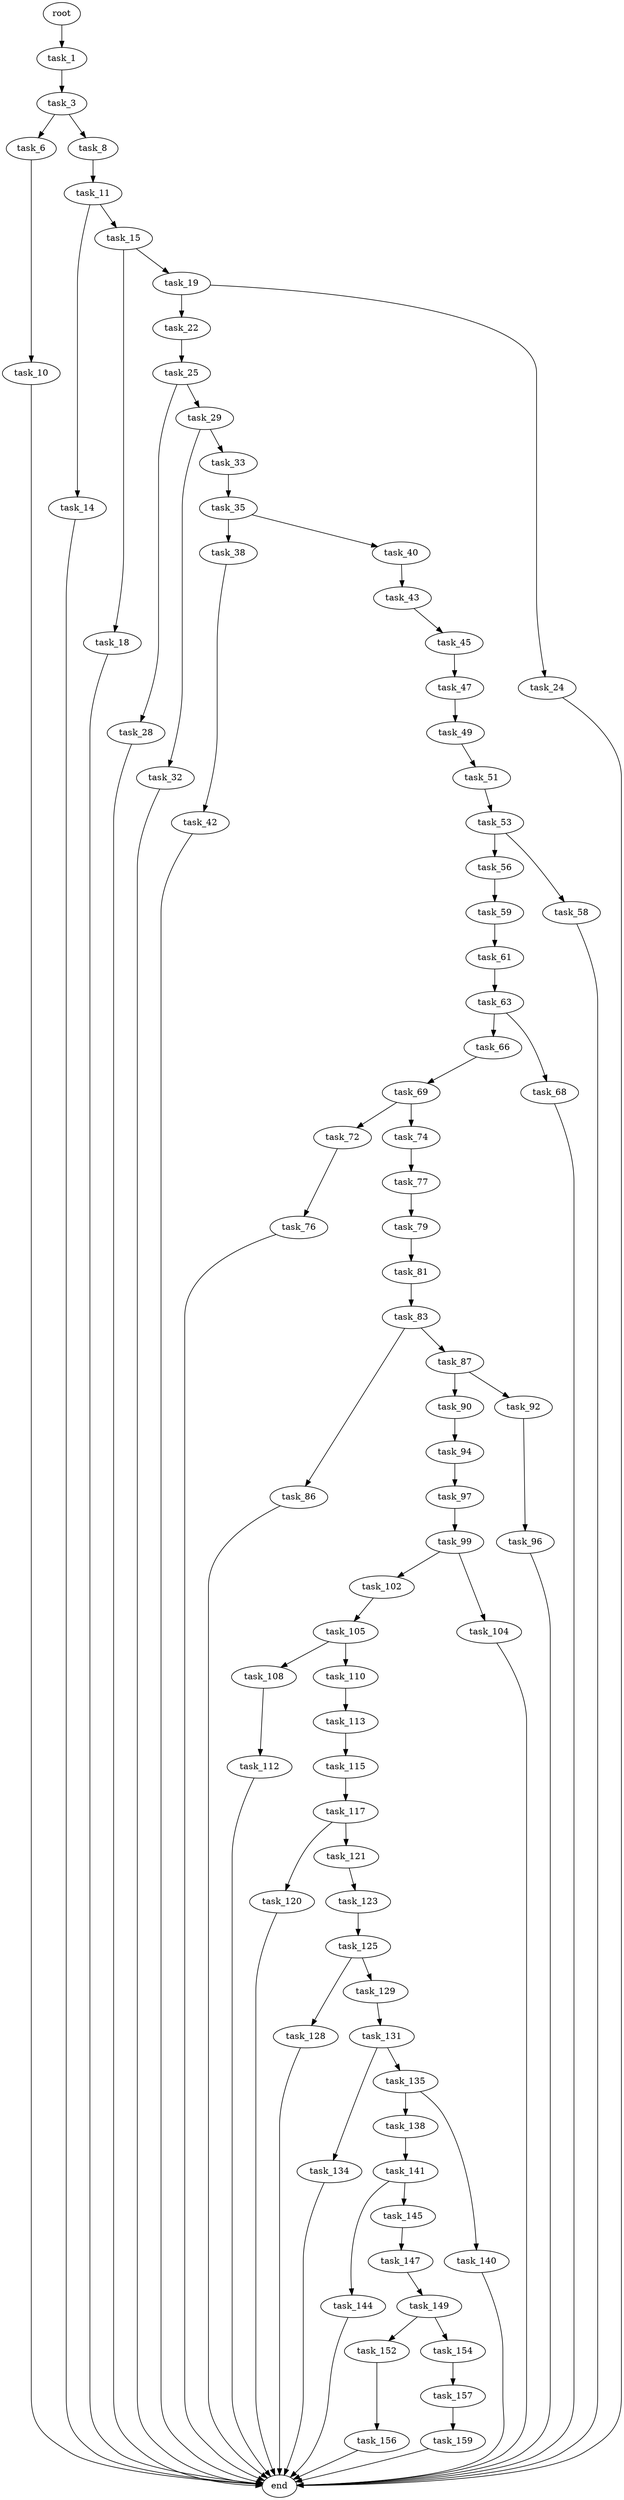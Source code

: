 digraph G {
  root [size="0.000000"];
  task_1 [size="825809629394.000000"];
  task_3 [size="10478948355.000000"];
  task_6 [size="26697857846.000000"];
  task_8 [size="139439075268.000000"];
  task_10 [size="4502073965.000000"];
  task_11 [size="372646083732.000000"];
  end [size="0.000000"];
  task_14 [size="782757789696.000000"];
  task_15 [size="22355051146.000000"];
  task_18 [size="549755813888.000000"];
  task_19 [size="655019514.000000"];
  task_22 [size="4378214106.000000"];
  task_24 [size="11209396758.000000"];
  task_25 [size="321484966128.000000"];
  task_28 [size="782757789696.000000"];
  task_29 [size="14487749530.000000"];
  task_32 [size="490891254040.000000"];
  task_33 [size="31736037652.000000"];
  task_35 [size="148982457945.000000"];
  task_38 [size="480069760333.000000"];
  task_40 [size="83790170445.000000"];
  task_42 [size="8589934592.000000"];
  task_43 [size="4378642068.000000"];
  task_45 [size="368293445632.000000"];
  task_47 [size="1212771673267.000000"];
  task_49 [size="11923746255.000000"];
  task_51 [size="28991029248.000000"];
  task_53 [size="134217728000.000000"];
  task_56 [size="780100989565.000000"];
  task_58 [size="233879115033.000000"];
  task_59 [size="68719476736.000000"];
  task_61 [size="549755813888.000000"];
  task_63 [size="782757789696.000000"];
  task_66 [size="1241127098.000000"];
  task_68 [size="47004963694.000000"];
  task_69 [size="17850530355.000000"];
  task_72 [size="986525628459.000000"];
  task_74 [size="549755813888.000000"];
  task_76 [size="368293445632.000000"];
  task_77 [size="8756418537.000000"];
  task_79 [size="7308791023.000000"];
  task_81 [size="494697676304.000000"];
  task_83 [size="1073741824000.000000"];
  task_86 [size="16456171446.000000"];
  task_87 [size="8589934592.000000"];
  task_90 [size="26855113842.000000"];
  task_92 [size="68719476736.000000"];
  task_94 [size="4668181950.000000"];
  task_96 [size="28991029248.000000"];
  task_97 [size="650446197945.000000"];
  task_99 [size="782757789696.000000"];
  task_102 [size="134217728000.000000"];
  task_104 [size="1410416934.000000"];
  task_105 [size="133720626504.000000"];
  task_108 [size="832326822704.000000"];
  task_110 [size="28991029248.000000"];
  task_112 [size="699129408536.000000"];
  task_113 [size="20654760867.000000"];
  task_115 [size="79691118636.000000"];
  task_117 [size="1073741824000.000000"];
  task_120 [size="21264940004.000000"];
  task_121 [size="202075445312.000000"];
  task_123 [size="50459252250.000000"];
  task_125 [size="22795074130.000000"];
  task_128 [size="1822086939.000000"];
  task_129 [size="30368562371.000000"];
  task_131 [size="196612664748.000000"];
  task_134 [size="782757789696.000000"];
  task_135 [size="271208458078.000000"];
  task_138 [size="109518057748.000000"];
  task_140 [size="3187768797.000000"];
  task_141 [size="1243297225656.000000"];
  task_144 [size="368293445632.000000"];
  task_145 [size="521179721653.000000"];
  task_147 [size="368293445632.000000"];
  task_149 [size="11473509122.000000"];
  task_152 [size="8589934592.000000"];
  task_154 [size="782757789696.000000"];
  task_156 [size="42151078077.000000"];
  task_157 [size="9311766566.000000"];
  task_159 [size="549755813888.000000"];

  root -> task_1 [size="1.000000"];
  task_1 -> task_3 [size="838860800.000000"];
  task_3 -> task_6 [size="209715200.000000"];
  task_3 -> task_8 [size="209715200.000000"];
  task_6 -> task_10 [size="33554432.000000"];
  task_8 -> task_11 [size="134217728.000000"];
  task_10 -> end [size="1.000000"];
  task_11 -> task_14 [size="536870912.000000"];
  task_11 -> task_15 [size="536870912.000000"];
  task_14 -> end [size="1.000000"];
  task_15 -> task_18 [size="411041792.000000"];
  task_15 -> task_19 [size="411041792.000000"];
  task_18 -> end [size="1.000000"];
  task_19 -> task_22 [size="33554432.000000"];
  task_19 -> task_24 [size="33554432.000000"];
  task_22 -> task_25 [size="209715200.000000"];
  task_24 -> end [size="1.000000"];
  task_25 -> task_28 [size="679477248.000000"];
  task_25 -> task_29 [size="679477248.000000"];
  task_28 -> end [size="1.000000"];
  task_29 -> task_32 [size="411041792.000000"];
  task_29 -> task_33 [size="411041792.000000"];
  task_32 -> end [size="1.000000"];
  task_33 -> task_35 [size="536870912.000000"];
  task_35 -> task_38 [size="301989888.000000"];
  task_35 -> task_40 [size="301989888.000000"];
  task_38 -> task_42 [size="301989888.000000"];
  task_40 -> task_43 [size="75497472.000000"];
  task_42 -> end [size="1.000000"];
  task_43 -> task_45 [size="75497472.000000"];
  task_45 -> task_47 [size="411041792.000000"];
  task_47 -> task_49 [size="838860800.000000"];
  task_49 -> task_51 [size="209715200.000000"];
  task_51 -> task_53 [size="75497472.000000"];
  task_53 -> task_56 [size="209715200.000000"];
  task_53 -> task_58 [size="209715200.000000"];
  task_56 -> task_59 [size="679477248.000000"];
  task_58 -> end [size="1.000000"];
  task_59 -> task_61 [size="134217728.000000"];
  task_61 -> task_63 [size="536870912.000000"];
  task_63 -> task_66 [size="679477248.000000"];
  task_63 -> task_68 [size="679477248.000000"];
  task_66 -> task_69 [size="134217728.000000"];
  task_68 -> end [size="1.000000"];
  task_69 -> task_72 [size="679477248.000000"];
  task_69 -> task_74 [size="679477248.000000"];
  task_72 -> task_76 [size="838860800.000000"];
  task_74 -> task_77 [size="536870912.000000"];
  task_76 -> end [size="1.000000"];
  task_77 -> task_79 [size="209715200.000000"];
  task_79 -> task_81 [size="209715200.000000"];
  task_81 -> task_83 [size="536870912.000000"];
  task_83 -> task_86 [size="838860800.000000"];
  task_83 -> task_87 [size="838860800.000000"];
  task_86 -> end [size="1.000000"];
  task_87 -> task_90 [size="33554432.000000"];
  task_87 -> task_92 [size="33554432.000000"];
  task_90 -> task_94 [size="536870912.000000"];
  task_92 -> task_96 [size="134217728.000000"];
  task_94 -> task_97 [size="75497472.000000"];
  task_96 -> end [size="1.000000"];
  task_97 -> task_99 [size="679477248.000000"];
  task_99 -> task_102 [size="679477248.000000"];
  task_99 -> task_104 [size="679477248.000000"];
  task_102 -> task_105 [size="209715200.000000"];
  task_104 -> end [size="1.000000"];
  task_105 -> task_108 [size="134217728.000000"];
  task_105 -> task_110 [size="134217728.000000"];
  task_108 -> task_112 [size="536870912.000000"];
  task_110 -> task_113 [size="75497472.000000"];
  task_112 -> end [size="1.000000"];
  task_113 -> task_115 [size="75497472.000000"];
  task_115 -> task_117 [size="134217728.000000"];
  task_117 -> task_120 [size="838860800.000000"];
  task_117 -> task_121 [size="838860800.000000"];
  task_120 -> end [size="1.000000"];
  task_121 -> task_123 [size="536870912.000000"];
  task_123 -> task_125 [size="838860800.000000"];
  task_125 -> task_128 [size="411041792.000000"];
  task_125 -> task_129 [size="411041792.000000"];
  task_128 -> end [size="1.000000"];
  task_129 -> task_131 [size="679477248.000000"];
  task_131 -> task_134 [size="134217728.000000"];
  task_131 -> task_135 [size="134217728.000000"];
  task_134 -> end [size="1.000000"];
  task_135 -> task_138 [size="679477248.000000"];
  task_135 -> task_140 [size="679477248.000000"];
  task_138 -> task_141 [size="209715200.000000"];
  task_140 -> end [size="1.000000"];
  task_141 -> task_144 [size="838860800.000000"];
  task_141 -> task_145 [size="838860800.000000"];
  task_144 -> end [size="1.000000"];
  task_145 -> task_147 [size="838860800.000000"];
  task_147 -> task_149 [size="411041792.000000"];
  task_149 -> task_152 [size="301989888.000000"];
  task_149 -> task_154 [size="301989888.000000"];
  task_152 -> task_156 [size="33554432.000000"];
  task_154 -> task_157 [size="679477248.000000"];
  task_156 -> end [size="1.000000"];
  task_157 -> task_159 [size="209715200.000000"];
  task_159 -> end [size="1.000000"];
}
